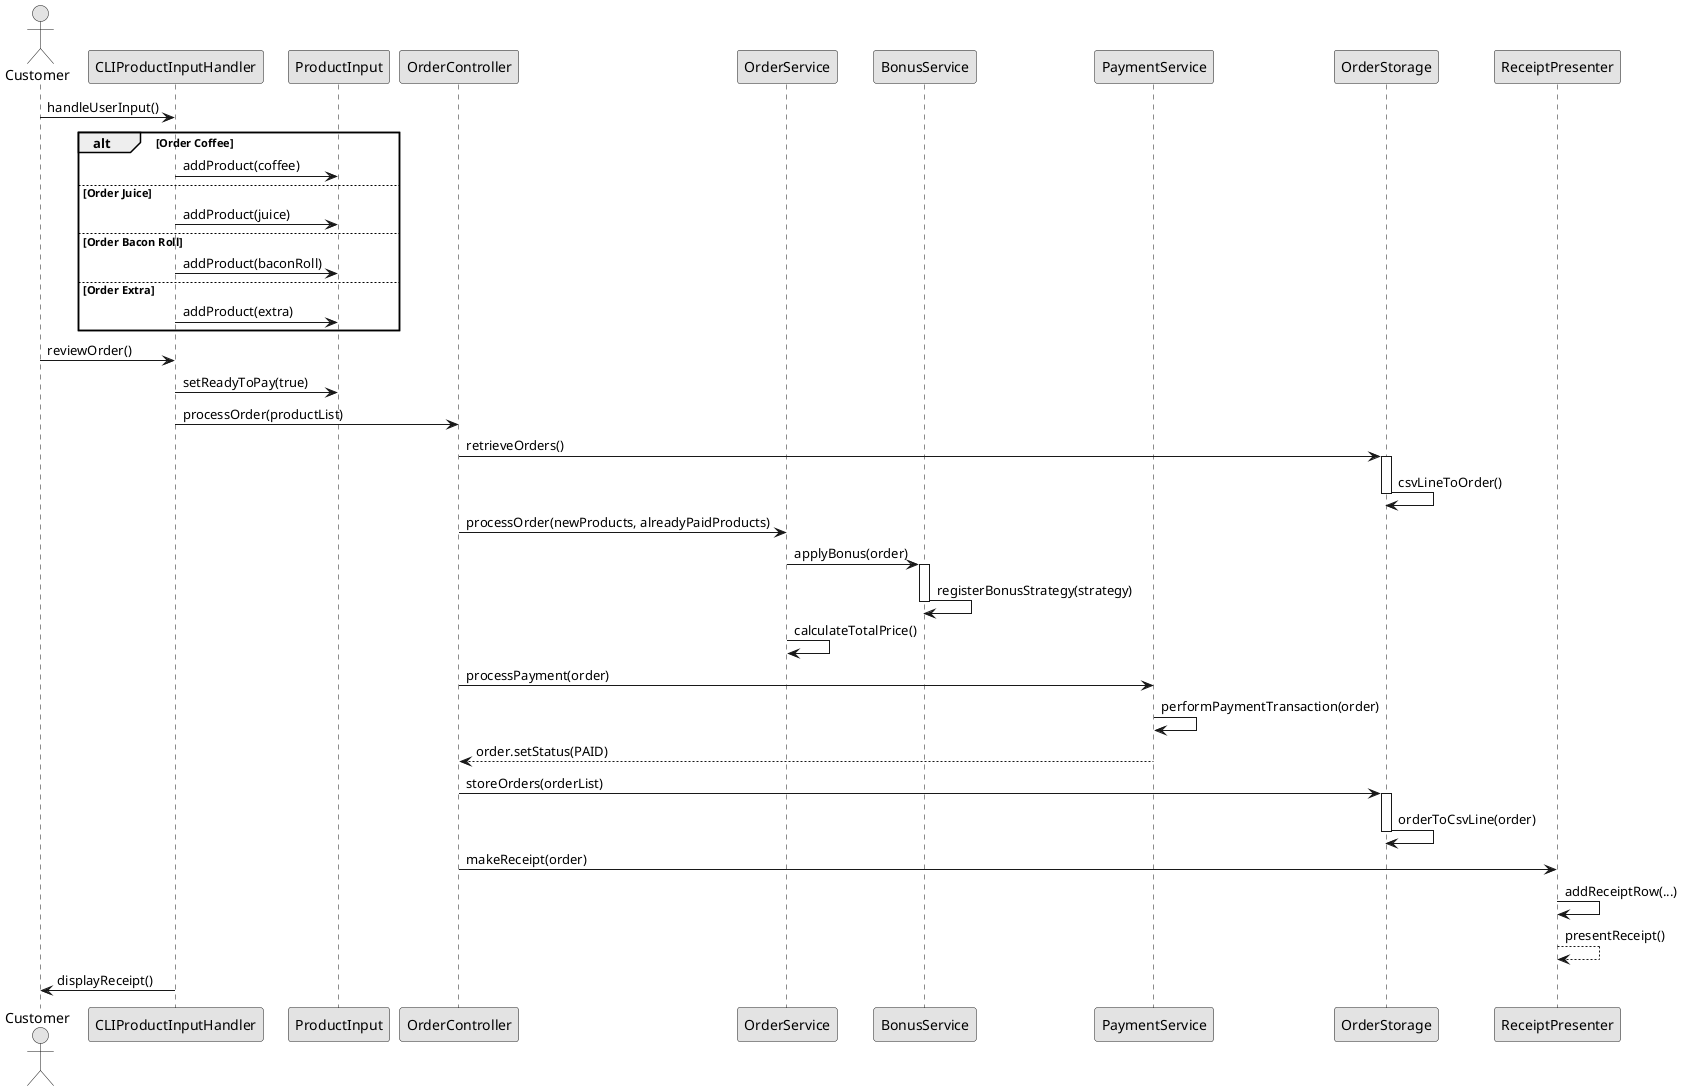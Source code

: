 @startuml
skinparam monochrome true

actor "Customer" as Customer
participant "CLIProductInputHandler" as InputHandler
participant "ProductInput" as ProductInput
participant "OrderController" as Controller
participant "OrderService" as OrderService
participant "BonusService" as BonusService
participant "PaymentService" as PaymentService
participant "OrderStorage" as OrderStorage
participant "ReceiptPresenter" as ReceiptPresenter

Customer -> InputHandler : handleUserInput()
alt Order Coffee
    InputHandler -> ProductInput : addProduct(coffee)
else Order Juice
    InputHandler -> ProductInput : addProduct(juice)
else Order Bacon Roll
    InputHandler -> ProductInput : addProduct(baconRoll)
else Order Extra
    InputHandler -> ProductInput : addProduct(extra)
end
Customer -> InputHandler : reviewOrder()
InputHandler -> ProductInput : setReadyToPay(true)

InputHandler -> Controller : processOrder(productList)
Controller -> OrderStorage : retrieveOrders()
activate OrderStorage
OrderStorage -> OrderStorage : csvLineToOrder()
deactivate OrderStorage

Controller -> OrderService : processOrder(newProducts, alreadyPaidProducts)
OrderService -> BonusService : applyBonus(order)
activate BonusService
BonusService -> BonusService : registerBonusStrategy(strategy)
deactivate BonusService
OrderService -> OrderService : calculateTotalPrice()

Controller -> PaymentService : processPayment(order)
PaymentService -> PaymentService : performPaymentTransaction(order)
PaymentService --> Controller : order.setStatus(PAID)

Controller -> OrderStorage : storeOrders(orderList)
activate OrderStorage
OrderStorage -> OrderStorage : orderToCsvLine(order)
deactivate OrderStorage

Controller -> ReceiptPresenter : makeReceipt(order)
ReceiptPresenter -> ReceiptPresenter : addReceiptRow(...)
ReceiptPresenter --> ReceiptPresenter : presentReceipt()
InputHandler -> Customer : displayReceipt()
@enduml
